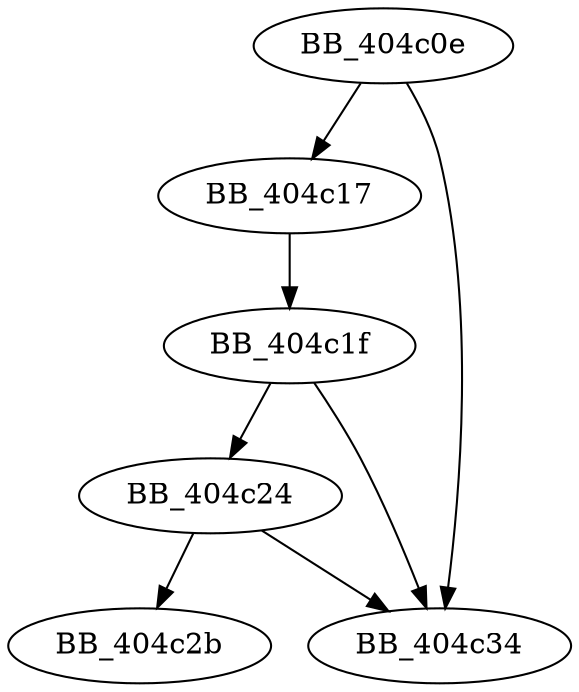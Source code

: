 DiGraph ___crtDownlevelLocaleNameToLCID{
BB_404c0e->BB_404c17
BB_404c0e->BB_404c34
BB_404c17->BB_404c1f
BB_404c1f->BB_404c24
BB_404c1f->BB_404c34
BB_404c24->BB_404c2b
BB_404c24->BB_404c34
}
